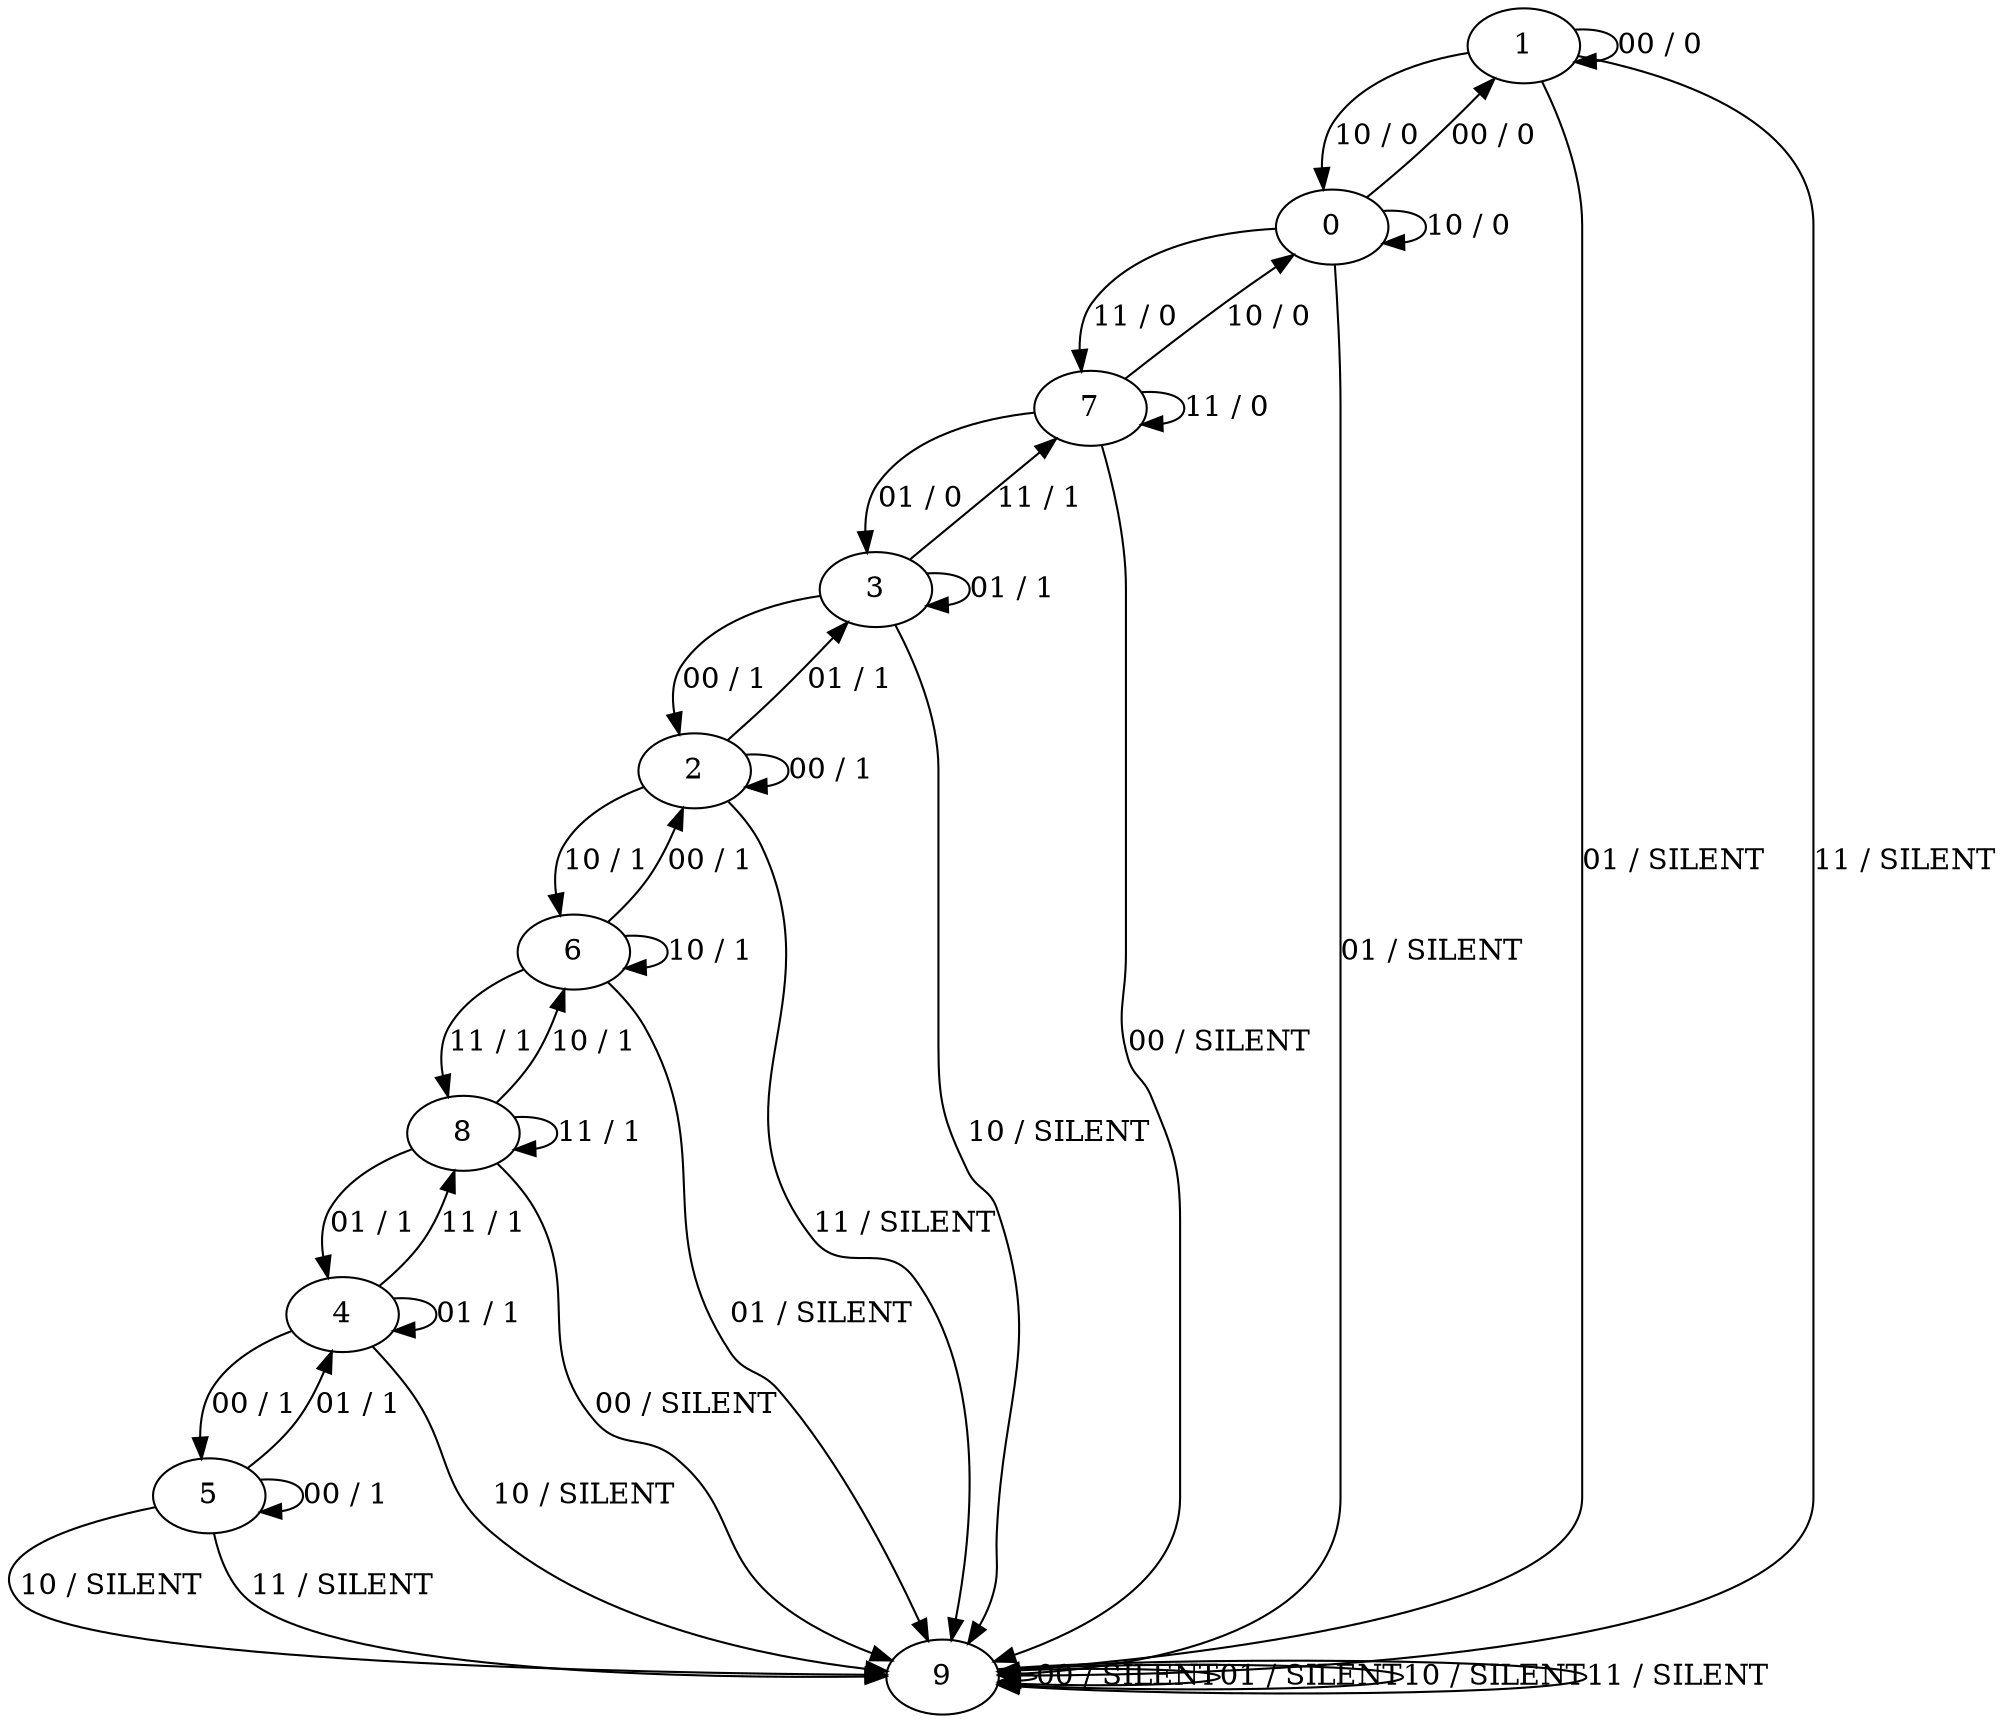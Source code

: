 digraph {
1
0
2
3
4
5
6
7
8
9
1 -> 1 [label="00 / 0"]
1 -> 9 [label="01 / SILENT"]
1 -> 0 [label="10 / 0"]
1 -> 9 [label="11 / SILENT"]
0 -> 1 [label="00 / 0"]
0 -> 9 [label="01 / SILENT"]
0 -> 0 [label="10 / 0"]
0 -> 7 [label="11 / 0"]
2 -> 2 [label="00 / 1"]
2 -> 3 [label="01 / 1"]
2 -> 6 [label="10 / 1"]
2 -> 9 [label="11 / SILENT"]
3 -> 2 [label="00 / 1"]
3 -> 3 [label="01 / 1"]
3 -> 9 [label="10 / SILENT"]
3 -> 7 [label="11 / 1"]
4 -> 5 [label="00 / 1"]
4 -> 4 [label="01 / 1"]
4 -> 9 [label="10 / SILENT"]
4 -> 8 [label="11 / 1"]
5 -> 5 [label="00 / 1"]
5 -> 4 [label="01 / 1"]
5 -> 9 [label="10 / SILENT"]
5 -> 9 [label="11 / SILENT"]
6 -> 2 [label="00 / 1"]
6 -> 9 [label="01 / SILENT"]
6 -> 6 [label="10 / 1"]
6 -> 8 [label="11 / 1"]
7 -> 9 [label="00 / SILENT"]
7 -> 3 [label="01 / 0"]
7 -> 0 [label="10 / 0"]
7 -> 7 [label="11 / 0"]
8 -> 9 [label="00 / SILENT"]
8 -> 4 [label="01 / 1"]
8 -> 6 [label="10 / 1"]
8 -> 8 [label="11 / 1"]
9 -> 9 [label="00 / SILENT"]
9 -> 9 [label="01 / SILENT"]
9 -> 9 [label="10 / SILENT"]
9 -> 9 [label="11 / SILENT"]
}
